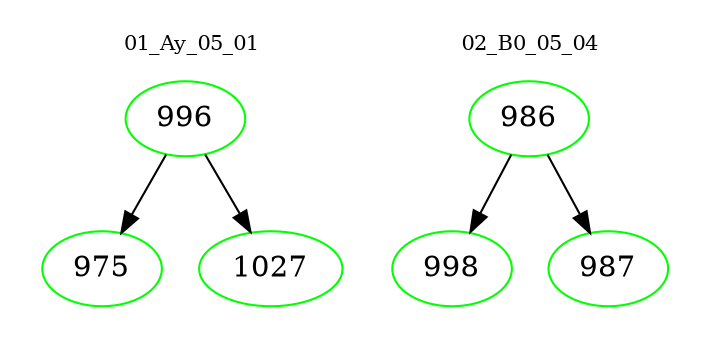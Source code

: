 digraph{
subgraph cluster_0 {
color = white
label = "01_Ay_05_01";
fontsize=10;
T0_996 [label="996", color="green"]
T0_996 -> T0_975 [color="black"]
T0_975 [label="975", color="green"]
T0_996 -> T0_1027 [color="black"]
T0_1027 [label="1027", color="green"]
}
subgraph cluster_1 {
color = white
label = "02_B0_05_04";
fontsize=10;
T1_986 [label="986", color="green"]
T1_986 -> T1_998 [color="black"]
T1_998 [label="998", color="green"]
T1_986 -> T1_987 [color="black"]
T1_987 [label="987", color="green"]
}
}
